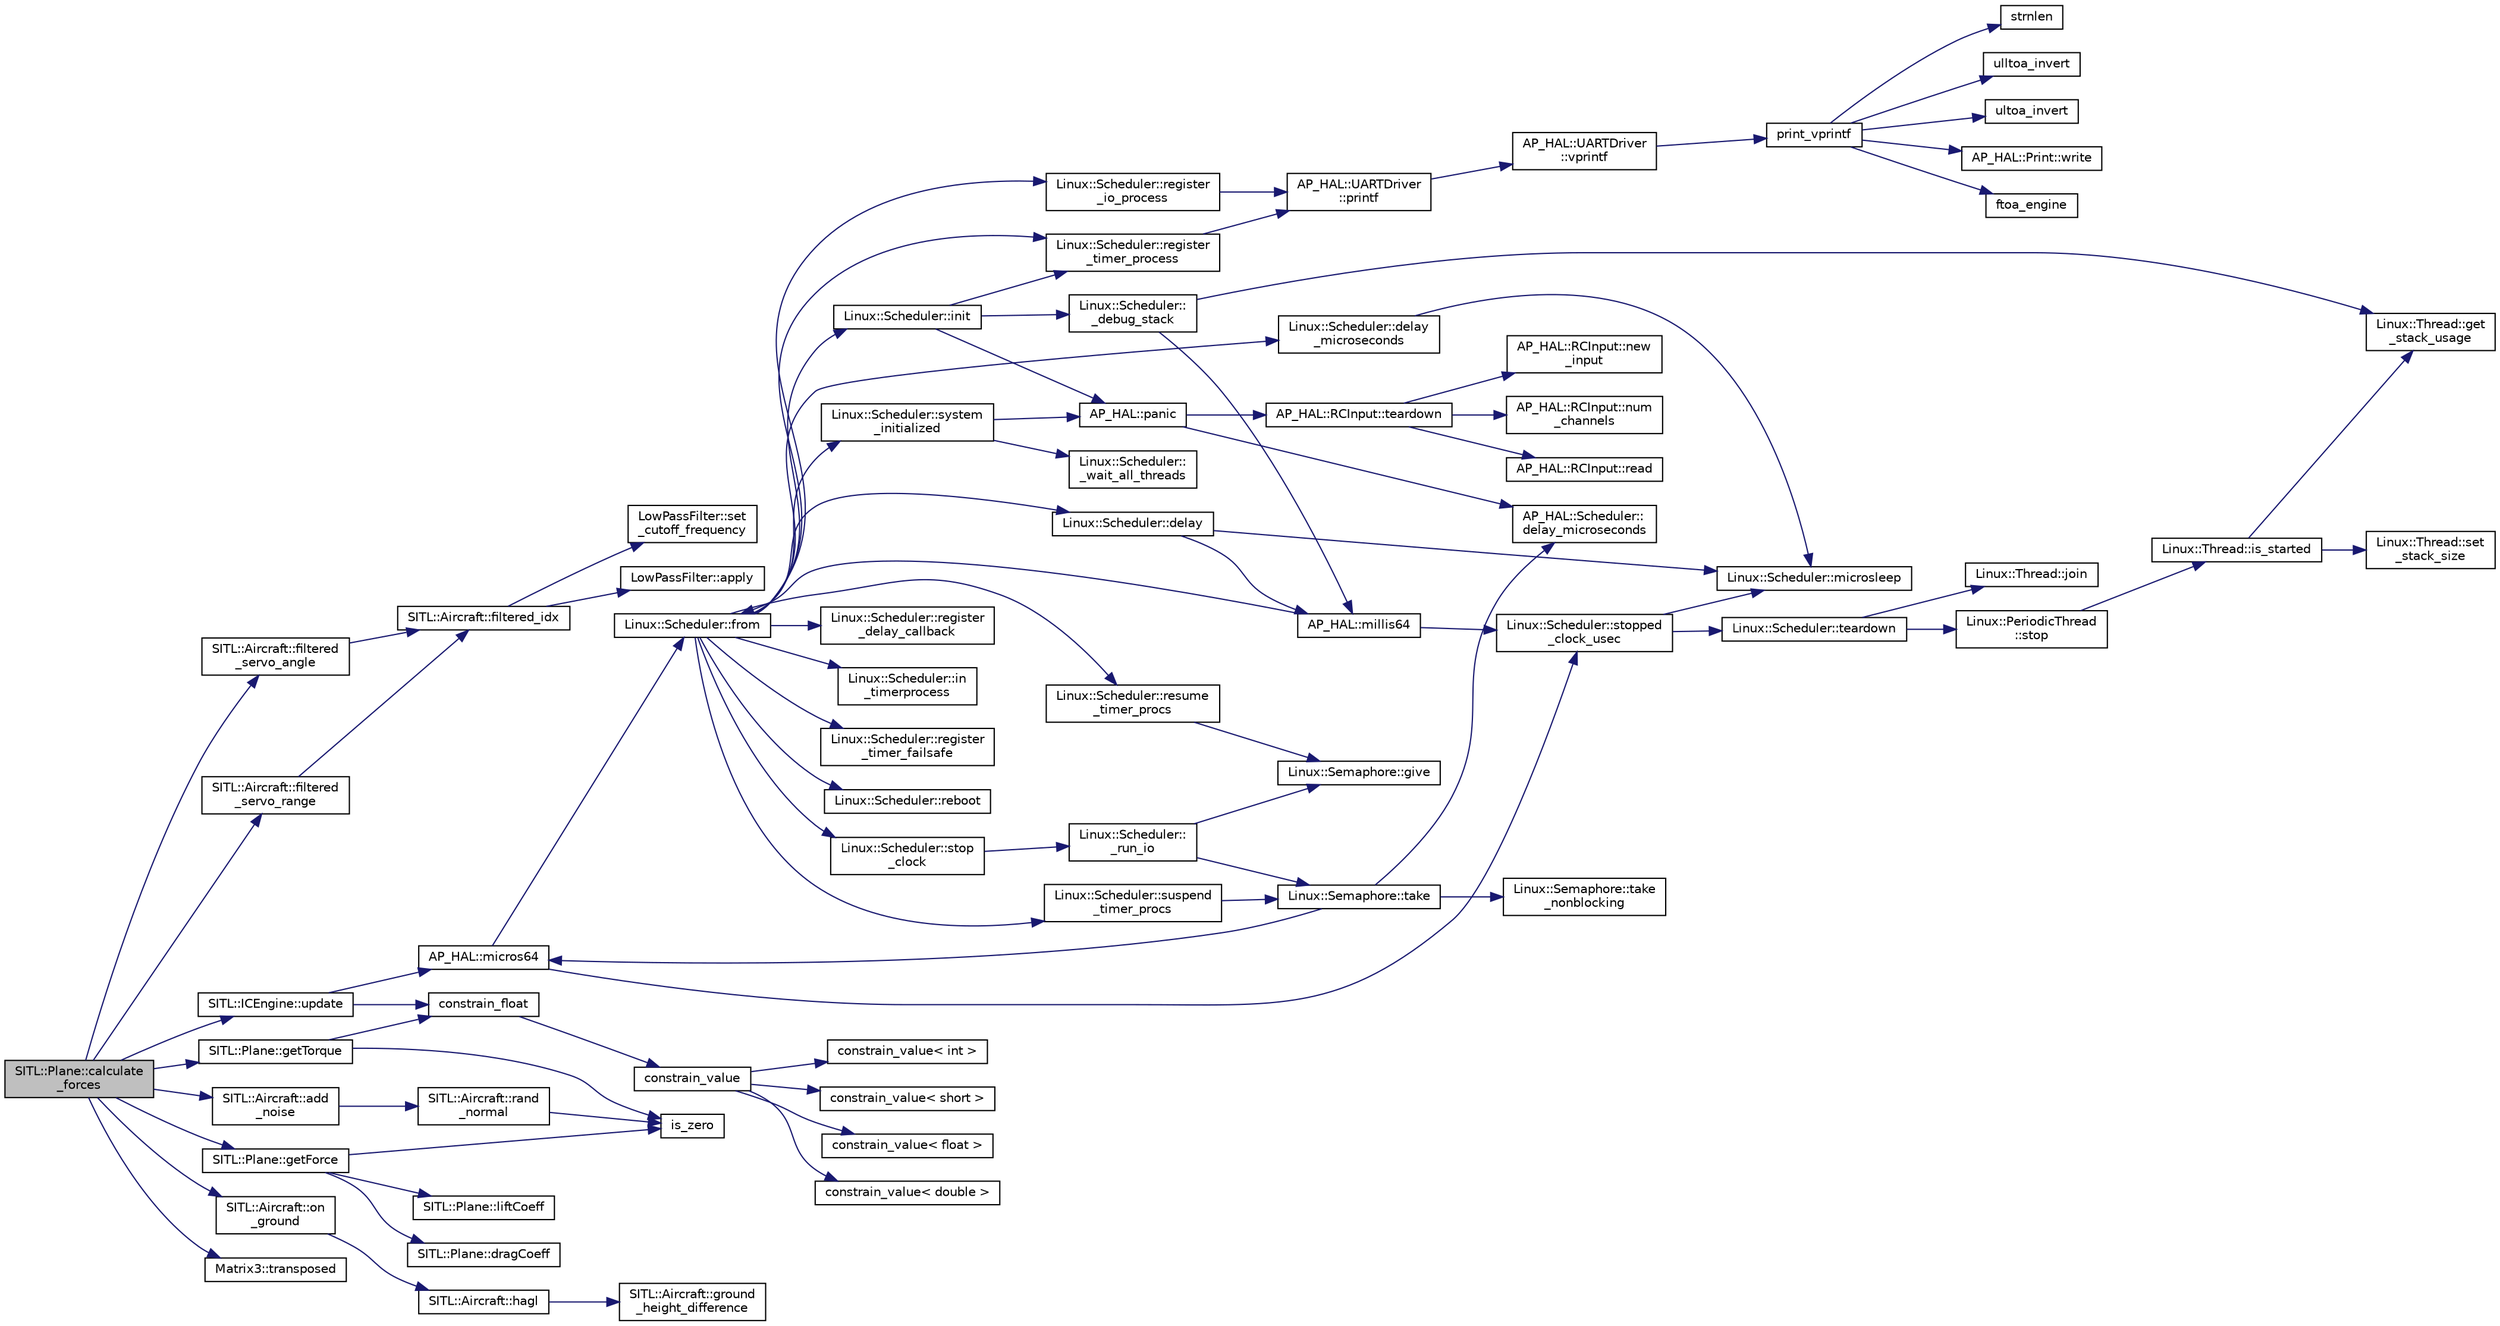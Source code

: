 digraph "SITL::Plane::calculate_forces"
{
 // INTERACTIVE_SVG=YES
  edge [fontname="Helvetica",fontsize="10",labelfontname="Helvetica",labelfontsize="10"];
  node [fontname="Helvetica",fontsize="10",shape=record];
  rankdir="LR";
  Node1 [label="SITL::Plane::calculate\l_forces",height=0.2,width=0.4,color="black", fillcolor="grey75", style="filled", fontcolor="black"];
  Node1 -> Node2 [color="midnightblue",fontsize="10",style="solid",fontname="Helvetica"];
  Node2 [label="SITL::Aircraft::filtered\l_servo_angle",height=0.2,width=0.4,color="black", fillcolor="white", style="filled",URL="$classSITL_1_1Aircraft.html#a057713321d945fa4a97cd30fb684d15a"];
  Node2 -> Node3 [color="midnightblue",fontsize="10",style="solid",fontname="Helvetica"];
  Node3 [label="SITL::Aircraft::filtered_idx",height=0.2,width=0.4,color="black", fillcolor="white", style="filled",URL="$classSITL_1_1Aircraft.html#a6e437d1e0d08e28422a0ce365d3fdc8e"];
  Node3 -> Node4 [color="midnightblue",fontsize="10",style="solid",fontname="Helvetica"];
  Node4 [label="LowPassFilter::set\l_cutoff_frequency",height=0.2,width=0.4,color="black", fillcolor="white", style="filled",URL="$classLowPassFilter.html#a1cc5016de137b01080fa0a6fa7fe53cd"];
  Node3 -> Node5 [color="midnightblue",fontsize="10",style="solid",fontname="Helvetica"];
  Node5 [label="LowPassFilter::apply",height=0.2,width=0.4,color="black", fillcolor="white", style="filled",URL="$classLowPassFilter.html#aa390849d2e18ff3287f92b89d8657841"];
  Node1 -> Node6 [color="midnightblue",fontsize="10",style="solid",fontname="Helvetica"];
  Node6 [label="SITL::Aircraft::filtered\l_servo_range",height=0.2,width=0.4,color="black", fillcolor="white", style="filled",URL="$classSITL_1_1Aircraft.html#a1e7462de0ec320a4a7731054d8ea322d"];
  Node6 -> Node3 [color="midnightblue",fontsize="10",style="solid",fontname="Helvetica"];
  Node1 -> Node7 [color="midnightblue",fontsize="10",style="solid",fontname="Helvetica"];
  Node7 [label="SITL::ICEngine::update",height=0.2,width=0.4,color="black", fillcolor="white", style="filled",URL="$classSITL_1_1ICEngine.html#ac81b6aa611144eb3a682f6aad4f23dec"];
  Node7 -> Node8 [color="midnightblue",fontsize="10",style="solid",fontname="Helvetica"];
  Node8 [label="AP_HAL::micros64",height=0.2,width=0.4,color="black", fillcolor="white", style="filled",URL="$namespaceAP__HAL.html#a7aa0ce7625c9680e30ff4a99940907a5"];
  Node8 -> Node9 [color="midnightblue",fontsize="10",style="solid",fontname="Helvetica"];
  Node9 [label="Linux::Scheduler::from",height=0.2,width=0.4,color="black", fillcolor="white", style="filled",URL="$classLinux_1_1Scheduler.html#a53ecaae0fdc72f85bd57c4b0cff93653"];
  Node9 -> Node10 [color="midnightblue",fontsize="10",style="solid",fontname="Helvetica"];
  Node10 [label="Linux::Scheduler::init",height=0.2,width=0.4,color="black", fillcolor="white", style="filled",URL="$classLinux_1_1Scheduler.html#a3d77c332e051c28c83fb07757e7100bd"];
  Node10 -> Node11 [color="midnightblue",fontsize="10",style="solid",fontname="Helvetica"];
  Node11 [label="AP_HAL::panic",height=0.2,width=0.4,color="black", fillcolor="white", style="filled",URL="$namespaceAP__HAL.html#a71832f03d849a0c088f04fc98d3c8143"];
  Node11 -> Node12 [color="midnightblue",fontsize="10",style="solid",fontname="Helvetica"];
  Node12 [label="AP_HAL::RCInput::teardown",height=0.2,width=0.4,color="black", fillcolor="white", style="filled",URL="$classAP__HAL_1_1RCInput.html#a2bea13d38f2b9ae8bf5193a3a69f0a31"];
  Node12 -> Node13 [color="midnightblue",fontsize="10",style="solid",fontname="Helvetica"];
  Node13 [label="AP_HAL::RCInput::new\l_input",height=0.2,width=0.4,color="black", fillcolor="white", style="filled",URL="$classAP__HAL_1_1RCInput.html#aee1fade33080edef83dd7db0fad0f7da"];
  Node12 -> Node14 [color="midnightblue",fontsize="10",style="solid",fontname="Helvetica"];
  Node14 [label="AP_HAL::RCInput::num\l_channels",height=0.2,width=0.4,color="black", fillcolor="white", style="filled",URL="$classAP__HAL_1_1RCInput.html#ae55f959c6115c1f41783af3a2b6c4fcd"];
  Node12 -> Node15 [color="midnightblue",fontsize="10",style="solid",fontname="Helvetica"];
  Node15 [label="AP_HAL::RCInput::read",height=0.2,width=0.4,color="black", fillcolor="white", style="filled",URL="$classAP__HAL_1_1RCInput.html#a078fd7e6d2e6a899009ec674a8e03498"];
  Node11 -> Node16 [color="midnightblue",fontsize="10",style="solid",fontname="Helvetica"];
  Node16 [label="AP_HAL::Scheduler::\ldelay_microseconds",height=0.2,width=0.4,color="black", fillcolor="white", style="filled",URL="$classAP__HAL_1_1Scheduler.html#a78c4f1b1f192ac1c99544b6cc8f099b0"];
  Node10 -> Node17 [color="midnightblue",fontsize="10",style="solid",fontname="Helvetica"];
  Node17 [label="Linux::Scheduler::register\l_timer_process",height=0.2,width=0.4,color="black", fillcolor="white", style="filled",URL="$classLinux_1_1Scheduler.html#a02a34a123dfebaf360f7010745e1e646"];
  Node17 -> Node18 [color="midnightblue",fontsize="10",style="solid",fontname="Helvetica"];
  Node18 [label="AP_HAL::UARTDriver\l::printf",height=0.2,width=0.4,color="black", fillcolor="white", style="filled",URL="$classAP__HAL_1_1UARTDriver.html#a6ceedc792594e59fc7d80b39a435f027"];
  Node18 -> Node19 [color="midnightblue",fontsize="10",style="solid",fontname="Helvetica"];
  Node19 [label="AP_HAL::UARTDriver\l::vprintf",height=0.2,width=0.4,color="black", fillcolor="white", style="filled",URL="$classAP__HAL_1_1UARTDriver.html#aa8abfb6d6641299472c29ac1edde559f"];
  Node19 -> Node20 [color="midnightblue",fontsize="10",style="solid",fontname="Helvetica"];
  Node20 [label="print_vprintf",height=0.2,width=0.4,color="black", fillcolor="white", style="filled",URL="$print__vprintf_8cpp.html#a1534eaeab54696df96975b56d9f49212"];
  Node20 -> Node21 [color="midnightblue",fontsize="10",style="solid",fontname="Helvetica"];
  Node21 [label="AP_HAL::Print::write",height=0.2,width=0.4,color="black", fillcolor="white", style="filled",URL="$classAP__HAL_1_1Print.html#acc65391952a43334f8f5c9bef341f501"];
  Node20 -> Node22 [color="midnightblue",fontsize="10",style="solid",fontname="Helvetica"];
  Node22 [label="ftoa_engine",height=0.2,width=0.4,color="black", fillcolor="white", style="filled",URL="$ftoa__engine_8cpp.html#a1c28234da8f20b43c85890d4bb452947"];
  Node20 -> Node23 [color="midnightblue",fontsize="10",style="solid",fontname="Helvetica"];
  Node23 [label="strnlen",height=0.2,width=0.4,color="black", fillcolor="white", style="filled",URL="$replace_8cpp.html#a880bcc7b85a09e6254691bebd5344b51"];
  Node20 -> Node24 [color="midnightblue",fontsize="10",style="solid",fontname="Helvetica"];
  Node24 [label="ulltoa_invert",height=0.2,width=0.4,color="black", fillcolor="white", style="filled",URL="$utoa__invert_8cpp.html#a34926f552460b47c414ec4d83b32815c"];
  Node20 -> Node25 [color="midnightblue",fontsize="10",style="solid",fontname="Helvetica"];
  Node25 [label="ultoa_invert",height=0.2,width=0.4,color="black", fillcolor="white", style="filled",URL="$utoa__invert_8cpp.html#a5d99bba8e697c1e11da489d88fca8559"];
  Node10 -> Node26 [color="midnightblue",fontsize="10",style="solid",fontname="Helvetica"];
  Node26 [label="Linux::Scheduler::\l_debug_stack",height=0.2,width=0.4,color="black", fillcolor="white", style="filled",URL="$classLinux_1_1Scheduler.html#a163eb7b285c95b1b1d036fc61d723910"];
  Node26 -> Node27 [color="midnightblue",fontsize="10",style="solid",fontname="Helvetica"];
  Node27 [label="AP_HAL::millis64",height=0.2,width=0.4,color="black", fillcolor="white", style="filled",URL="$namespaceAP__HAL.html#a59336c5fceaf28a76d1df1581a87a25d"];
  Node27 -> Node9 [color="midnightblue",fontsize="10",style="solid",fontname="Helvetica"];
  Node27 -> Node28 [color="midnightblue",fontsize="10",style="solid",fontname="Helvetica"];
  Node28 [label="Linux::Scheduler::stopped\l_clock_usec",height=0.2,width=0.4,color="black", fillcolor="white", style="filled",URL="$classLinux_1_1Scheduler.html#a682b4c34f330f66db5ab4aa5d96e13f9"];
  Node28 -> Node29 [color="midnightblue",fontsize="10",style="solid",fontname="Helvetica"];
  Node29 [label="Linux::Scheduler::microsleep",height=0.2,width=0.4,color="black", fillcolor="white", style="filled",URL="$classLinux_1_1Scheduler.html#a647872aff158b510c56862f51f951538"];
  Node28 -> Node30 [color="midnightblue",fontsize="10",style="solid",fontname="Helvetica"];
  Node30 [label="Linux::Scheduler::teardown",height=0.2,width=0.4,color="black", fillcolor="white", style="filled",URL="$classLinux_1_1Scheduler.html#ab373a83d818679432520ea881044b2a7"];
  Node30 -> Node31 [color="midnightblue",fontsize="10",style="solid",fontname="Helvetica"];
  Node31 [label="Linux::PeriodicThread\l::stop",height=0.2,width=0.4,color="black", fillcolor="white", style="filled",URL="$classLinux_1_1PeriodicThread.html#a136aaf6e713f63b246fc4a2905e6e9a1"];
  Node31 -> Node32 [color="midnightblue",fontsize="10",style="solid",fontname="Helvetica"];
  Node32 [label="Linux::Thread::is_started",height=0.2,width=0.4,color="black", fillcolor="white", style="filled",URL="$classLinux_1_1Thread.html#a240d7b48a9a8eb43638f67295a1819e5"];
  Node32 -> Node33 [color="midnightblue",fontsize="10",style="solid",fontname="Helvetica"];
  Node33 [label="Linux::Thread::get\l_stack_usage",height=0.2,width=0.4,color="black", fillcolor="white", style="filled",URL="$classLinux_1_1Thread.html#a6884970a0811ae21953c57fb98aa6e96"];
  Node32 -> Node34 [color="midnightblue",fontsize="10",style="solid",fontname="Helvetica"];
  Node34 [label="Linux::Thread::set\l_stack_size",height=0.2,width=0.4,color="black", fillcolor="white", style="filled",URL="$classLinux_1_1Thread.html#a8d3282b714faaf68eae534e9276419f0"];
  Node30 -> Node35 [color="midnightblue",fontsize="10",style="solid",fontname="Helvetica"];
  Node35 [label="Linux::Thread::join",height=0.2,width=0.4,color="black", fillcolor="white", style="filled",URL="$classLinux_1_1Thread.html#a32b7d184279634922e2f3b23b584fbcd"];
  Node26 -> Node33 [color="midnightblue",fontsize="10",style="solid",fontname="Helvetica"];
  Node9 -> Node36 [color="midnightblue",fontsize="10",style="solid",fontname="Helvetica"];
  Node36 [label="Linux::Scheduler::delay",height=0.2,width=0.4,color="black", fillcolor="white", style="filled",URL="$classLinux_1_1Scheduler.html#a14f3239ecbb9889823b20dc9de655c2f"];
  Node36 -> Node27 [color="midnightblue",fontsize="10",style="solid",fontname="Helvetica"];
  Node36 -> Node29 [color="midnightblue",fontsize="10",style="solid",fontname="Helvetica"];
  Node9 -> Node37 [color="midnightblue",fontsize="10",style="solid",fontname="Helvetica"];
  Node37 [label="Linux::Scheduler::delay\l_microseconds",height=0.2,width=0.4,color="black", fillcolor="white", style="filled",URL="$classLinux_1_1Scheduler.html#a4cffd5bcba0175bf49c7aa75ff3bf09a"];
  Node37 -> Node29 [color="midnightblue",fontsize="10",style="solid",fontname="Helvetica"];
  Node9 -> Node38 [color="midnightblue",fontsize="10",style="solid",fontname="Helvetica"];
  Node38 [label="Linux::Scheduler::register\l_delay_callback",height=0.2,width=0.4,color="black", fillcolor="white", style="filled",URL="$classLinux_1_1Scheduler.html#a5cb50b637d5fd3e5f9220bc23db0fb3f"];
  Node9 -> Node17 [color="midnightblue",fontsize="10",style="solid",fontname="Helvetica"];
  Node9 -> Node39 [color="midnightblue",fontsize="10",style="solid",fontname="Helvetica"];
  Node39 [label="Linux::Scheduler::register\l_io_process",height=0.2,width=0.4,color="black", fillcolor="white", style="filled",URL="$classLinux_1_1Scheduler.html#aa2be97cb8686d72cc322fb38f69a940c"];
  Node39 -> Node18 [color="midnightblue",fontsize="10",style="solid",fontname="Helvetica"];
  Node9 -> Node40 [color="midnightblue",fontsize="10",style="solid",fontname="Helvetica"];
  Node40 [label="Linux::Scheduler::suspend\l_timer_procs",height=0.2,width=0.4,color="black", fillcolor="white", style="filled",URL="$classLinux_1_1Scheduler.html#abba967d02c28cb0b16a7cebbff9bc6d6"];
  Node40 -> Node41 [color="midnightblue",fontsize="10",style="solid",fontname="Helvetica"];
  Node41 [label="Linux::Semaphore::take",height=0.2,width=0.4,color="black", fillcolor="white", style="filled",URL="$classLinux_1_1Semaphore.html#afc4c8706abb7e68aa4001ea372dc614e"];
  Node41 -> Node42 [color="midnightblue",fontsize="10",style="solid",fontname="Helvetica"];
  Node42 [label="Linux::Semaphore::take\l_nonblocking",height=0.2,width=0.4,color="black", fillcolor="white", style="filled",URL="$classLinux_1_1Semaphore.html#a561b4f40f3a76335f1a686c2aed526f9"];
  Node41 -> Node8 [color="midnightblue",fontsize="10",style="solid",fontname="Helvetica"];
  Node41 -> Node16 [color="midnightblue",fontsize="10",style="solid",fontname="Helvetica"];
  Node9 -> Node43 [color="midnightblue",fontsize="10",style="solid",fontname="Helvetica"];
  Node43 [label="Linux::Scheduler::resume\l_timer_procs",height=0.2,width=0.4,color="black", fillcolor="white", style="filled",URL="$classLinux_1_1Scheduler.html#aee4e701b92cb4721c4de1bfcdcded70c"];
  Node43 -> Node44 [color="midnightblue",fontsize="10",style="solid",fontname="Helvetica"];
  Node44 [label="Linux::Semaphore::give",height=0.2,width=0.4,color="black", fillcolor="white", style="filled",URL="$classLinux_1_1Semaphore.html#a216f91636f64b57b59d43ef64af91624"];
  Node9 -> Node45 [color="midnightblue",fontsize="10",style="solid",fontname="Helvetica"];
  Node45 [label="Linux::Scheduler::in\l_timerprocess",height=0.2,width=0.4,color="black", fillcolor="white", style="filled",URL="$classLinux_1_1Scheduler.html#af23753e7c6bfa97553db215a64235455"];
  Node9 -> Node46 [color="midnightblue",fontsize="10",style="solid",fontname="Helvetica"];
  Node46 [label="Linux::Scheduler::register\l_timer_failsafe",height=0.2,width=0.4,color="black", fillcolor="white", style="filled",URL="$classLinux_1_1Scheduler.html#ac193459e3575c7a0588fdc72250c2044"];
  Node9 -> Node47 [color="midnightblue",fontsize="10",style="solid",fontname="Helvetica"];
  Node47 [label="Linux::Scheduler::system\l_initialized",height=0.2,width=0.4,color="black", fillcolor="white", style="filled",URL="$classLinux_1_1Scheduler.html#ad6070a7ee637adf5101b1e6b6efbf8f6"];
  Node47 -> Node11 [color="midnightblue",fontsize="10",style="solid",fontname="Helvetica"];
  Node47 -> Node48 [color="midnightblue",fontsize="10",style="solid",fontname="Helvetica"];
  Node48 [label="Linux::Scheduler::\l_wait_all_threads",height=0.2,width=0.4,color="black", fillcolor="white", style="filled",URL="$classLinux_1_1Scheduler.html#ac52c8da3f1f4fd79c50bd64379daf399"];
  Node9 -> Node49 [color="midnightblue",fontsize="10",style="solid",fontname="Helvetica"];
  Node49 [label="Linux::Scheduler::reboot",height=0.2,width=0.4,color="black", fillcolor="white", style="filled",URL="$classLinux_1_1Scheduler.html#ae72cfa66c849ffd882ef518c35c71e69"];
  Node9 -> Node50 [color="midnightblue",fontsize="10",style="solid",fontname="Helvetica"];
  Node50 [label="Linux::Scheduler::stop\l_clock",height=0.2,width=0.4,color="black", fillcolor="white", style="filled",URL="$classLinux_1_1Scheduler.html#a392aebafcdfe9a812e4db4b7a9dcce9c"];
  Node50 -> Node51 [color="midnightblue",fontsize="10",style="solid",fontname="Helvetica"];
  Node51 [label="Linux::Scheduler::\l_run_io",height=0.2,width=0.4,color="black", fillcolor="white", style="filled",URL="$classLinux_1_1Scheduler.html#a70b024d7d0886bf47b46cc3ee310d638"];
  Node51 -> Node41 [color="midnightblue",fontsize="10",style="solid",fontname="Helvetica"];
  Node51 -> Node44 [color="midnightblue",fontsize="10",style="solid",fontname="Helvetica"];
  Node8 -> Node28 [color="midnightblue",fontsize="10",style="solid",fontname="Helvetica"];
  Node7 -> Node52 [color="midnightblue",fontsize="10",style="solid",fontname="Helvetica"];
  Node52 [label="constrain_float",height=0.2,width=0.4,color="black", fillcolor="white", style="filled",URL="$AP__Math_8h.html#ad525609d9dba6ffa556a0fbf08a3f9b4"];
  Node52 -> Node53 [color="midnightblue",fontsize="10",style="solid",fontname="Helvetica"];
  Node53 [label="constrain_value",height=0.2,width=0.4,color="black", fillcolor="white", style="filled",URL="$AP__Math_8h.html#a20e8f8671c282c69c1954652b6d61585"];
  Node53 -> Node54 [color="midnightblue",fontsize="10",style="solid",fontname="Helvetica"];
  Node54 [label="constrain_value\< int \>",height=0.2,width=0.4,color="black", fillcolor="white", style="filled",URL="$AP__Math_8cpp.html#a37e8e901754cb9c8e53a8e3030c82c50"];
  Node53 -> Node55 [color="midnightblue",fontsize="10",style="solid",fontname="Helvetica"];
  Node55 [label="constrain_value\< short \>",height=0.2,width=0.4,color="black", fillcolor="white", style="filled",URL="$AP__Math_8cpp.html#afdbe107ec1987d318a6347816fbf2b89"];
  Node53 -> Node56 [color="midnightblue",fontsize="10",style="solid",fontname="Helvetica"];
  Node56 [label="constrain_value\< float \>",height=0.2,width=0.4,color="black", fillcolor="white", style="filled",URL="$AP__Math_8cpp.html#ae6c621670c214da687de21d4e3a92587"];
  Node53 -> Node57 [color="midnightblue",fontsize="10",style="solid",fontname="Helvetica"];
  Node57 [label="constrain_value\< double \>",height=0.2,width=0.4,color="black", fillcolor="white", style="filled",URL="$AP__Math_8cpp.html#afe3990b00e9abc43fa97dfaf8e32f5c4"];
  Node1 -> Node58 [color="midnightblue",fontsize="10",style="solid",fontname="Helvetica"];
  Node58 [label="SITL::Plane::getForce",height=0.2,width=0.4,color="black", fillcolor="white", style="filled",URL="$classSITL_1_1Plane.html#a1e2aa28e529fcadfe7a51f681a10ddc8"];
  Node58 -> Node59 [color="midnightblue",fontsize="10",style="solid",fontname="Helvetica"];
  Node59 [label="SITL::Plane::liftCoeff",height=0.2,width=0.4,color="black", fillcolor="white", style="filled",URL="$classSITL_1_1Plane.html#a021fb6622a360350646eb8cd87ca48c0"];
  Node58 -> Node60 [color="midnightblue",fontsize="10",style="solid",fontname="Helvetica"];
  Node60 [label="SITL::Plane::dragCoeff",height=0.2,width=0.4,color="black", fillcolor="white", style="filled",URL="$classSITL_1_1Plane.html#a8074fc3cd6b0f239fd5bdc13bfb32ad7"];
  Node58 -> Node61 [color="midnightblue",fontsize="10",style="solid",fontname="Helvetica"];
  Node61 [label="is_zero",height=0.2,width=0.4,color="black", fillcolor="white", style="filled",URL="$AP__Math_8h.html#a2a12cce483e9b870da70d30406d82c60"];
  Node1 -> Node62 [color="midnightblue",fontsize="10",style="solid",fontname="Helvetica"];
  Node62 [label="SITL::Plane::getTorque",height=0.2,width=0.4,color="black", fillcolor="white", style="filled",URL="$classSITL_1_1Plane.html#afd3ffb085f5986913e5c642000b4bdb5"];
  Node62 -> Node52 [color="midnightblue",fontsize="10",style="solid",fontname="Helvetica"];
  Node62 -> Node61 [color="midnightblue",fontsize="10",style="solid",fontname="Helvetica"];
  Node1 -> Node63 [color="midnightblue",fontsize="10",style="solid",fontname="Helvetica"];
  Node63 [label="SITL::Aircraft::add\l_noise",height=0.2,width=0.4,color="black", fillcolor="white", style="filled",URL="$classSITL_1_1Aircraft.html#a883504982388741338171de112e4e05e"];
  Node63 -> Node64 [color="midnightblue",fontsize="10",style="solid",fontname="Helvetica"];
  Node64 [label="SITL::Aircraft::rand\l_normal",height=0.2,width=0.4,color="black", fillcolor="white", style="filled",URL="$classSITL_1_1Aircraft.html#a800bf4129016a6081b87181e6350b079"];
  Node64 -> Node61 [color="midnightblue",fontsize="10",style="solid",fontname="Helvetica"];
  Node1 -> Node65 [color="midnightblue",fontsize="10",style="solid",fontname="Helvetica"];
  Node65 [label="SITL::Aircraft::on\l_ground",height=0.2,width=0.4,color="black", fillcolor="white", style="filled",URL="$classSITL_1_1Aircraft.html#a4482ae489befcc1b8eb9f450a532cf90"];
  Node65 -> Node66 [color="midnightblue",fontsize="10",style="solid",fontname="Helvetica"];
  Node66 [label="SITL::Aircraft::hagl",height=0.2,width=0.4,color="black", fillcolor="white", style="filled",URL="$classSITL_1_1Aircraft.html#a322e59b26d9c60eae77ef26f7330e6c0"];
  Node66 -> Node67 [color="midnightblue",fontsize="10",style="solid",fontname="Helvetica"];
  Node67 [label="SITL::Aircraft::ground\l_height_difference",height=0.2,width=0.4,color="black", fillcolor="white", style="filled",URL="$classSITL_1_1Aircraft.html#af6f88751ed3bfc60f1021f1206a01137"];
  Node1 -> Node68 [color="midnightblue",fontsize="10",style="solid",fontname="Helvetica"];
  Node68 [label="Matrix3::transposed",height=0.2,width=0.4,color="black", fillcolor="white", style="filled",URL="$classMatrix3.html#a18e2df03dec4abdf11fc9fb60ed7c226"];
}

